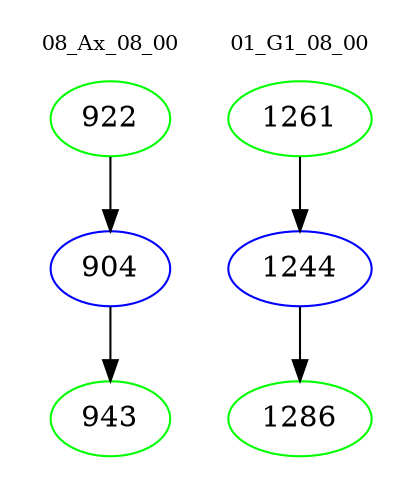 digraph{
subgraph cluster_0 {
color = white
label = "08_Ax_08_00";
fontsize=10;
T0_922 [label="922", color="green"]
T0_922 -> T0_904 [color="black"]
T0_904 [label="904", color="blue"]
T0_904 -> T0_943 [color="black"]
T0_943 [label="943", color="green"]
}
subgraph cluster_1 {
color = white
label = "01_G1_08_00";
fontsize=10;
T1_1261 [label="1261", color="green"]
T1_1261 -> T1_1244 [color="black"]
T1_1244 [label="1244", color="blue"]
T1_1244 -> T1_1286 [color="black"]
T1_1286 [label="1286", color="green"]
}
}
